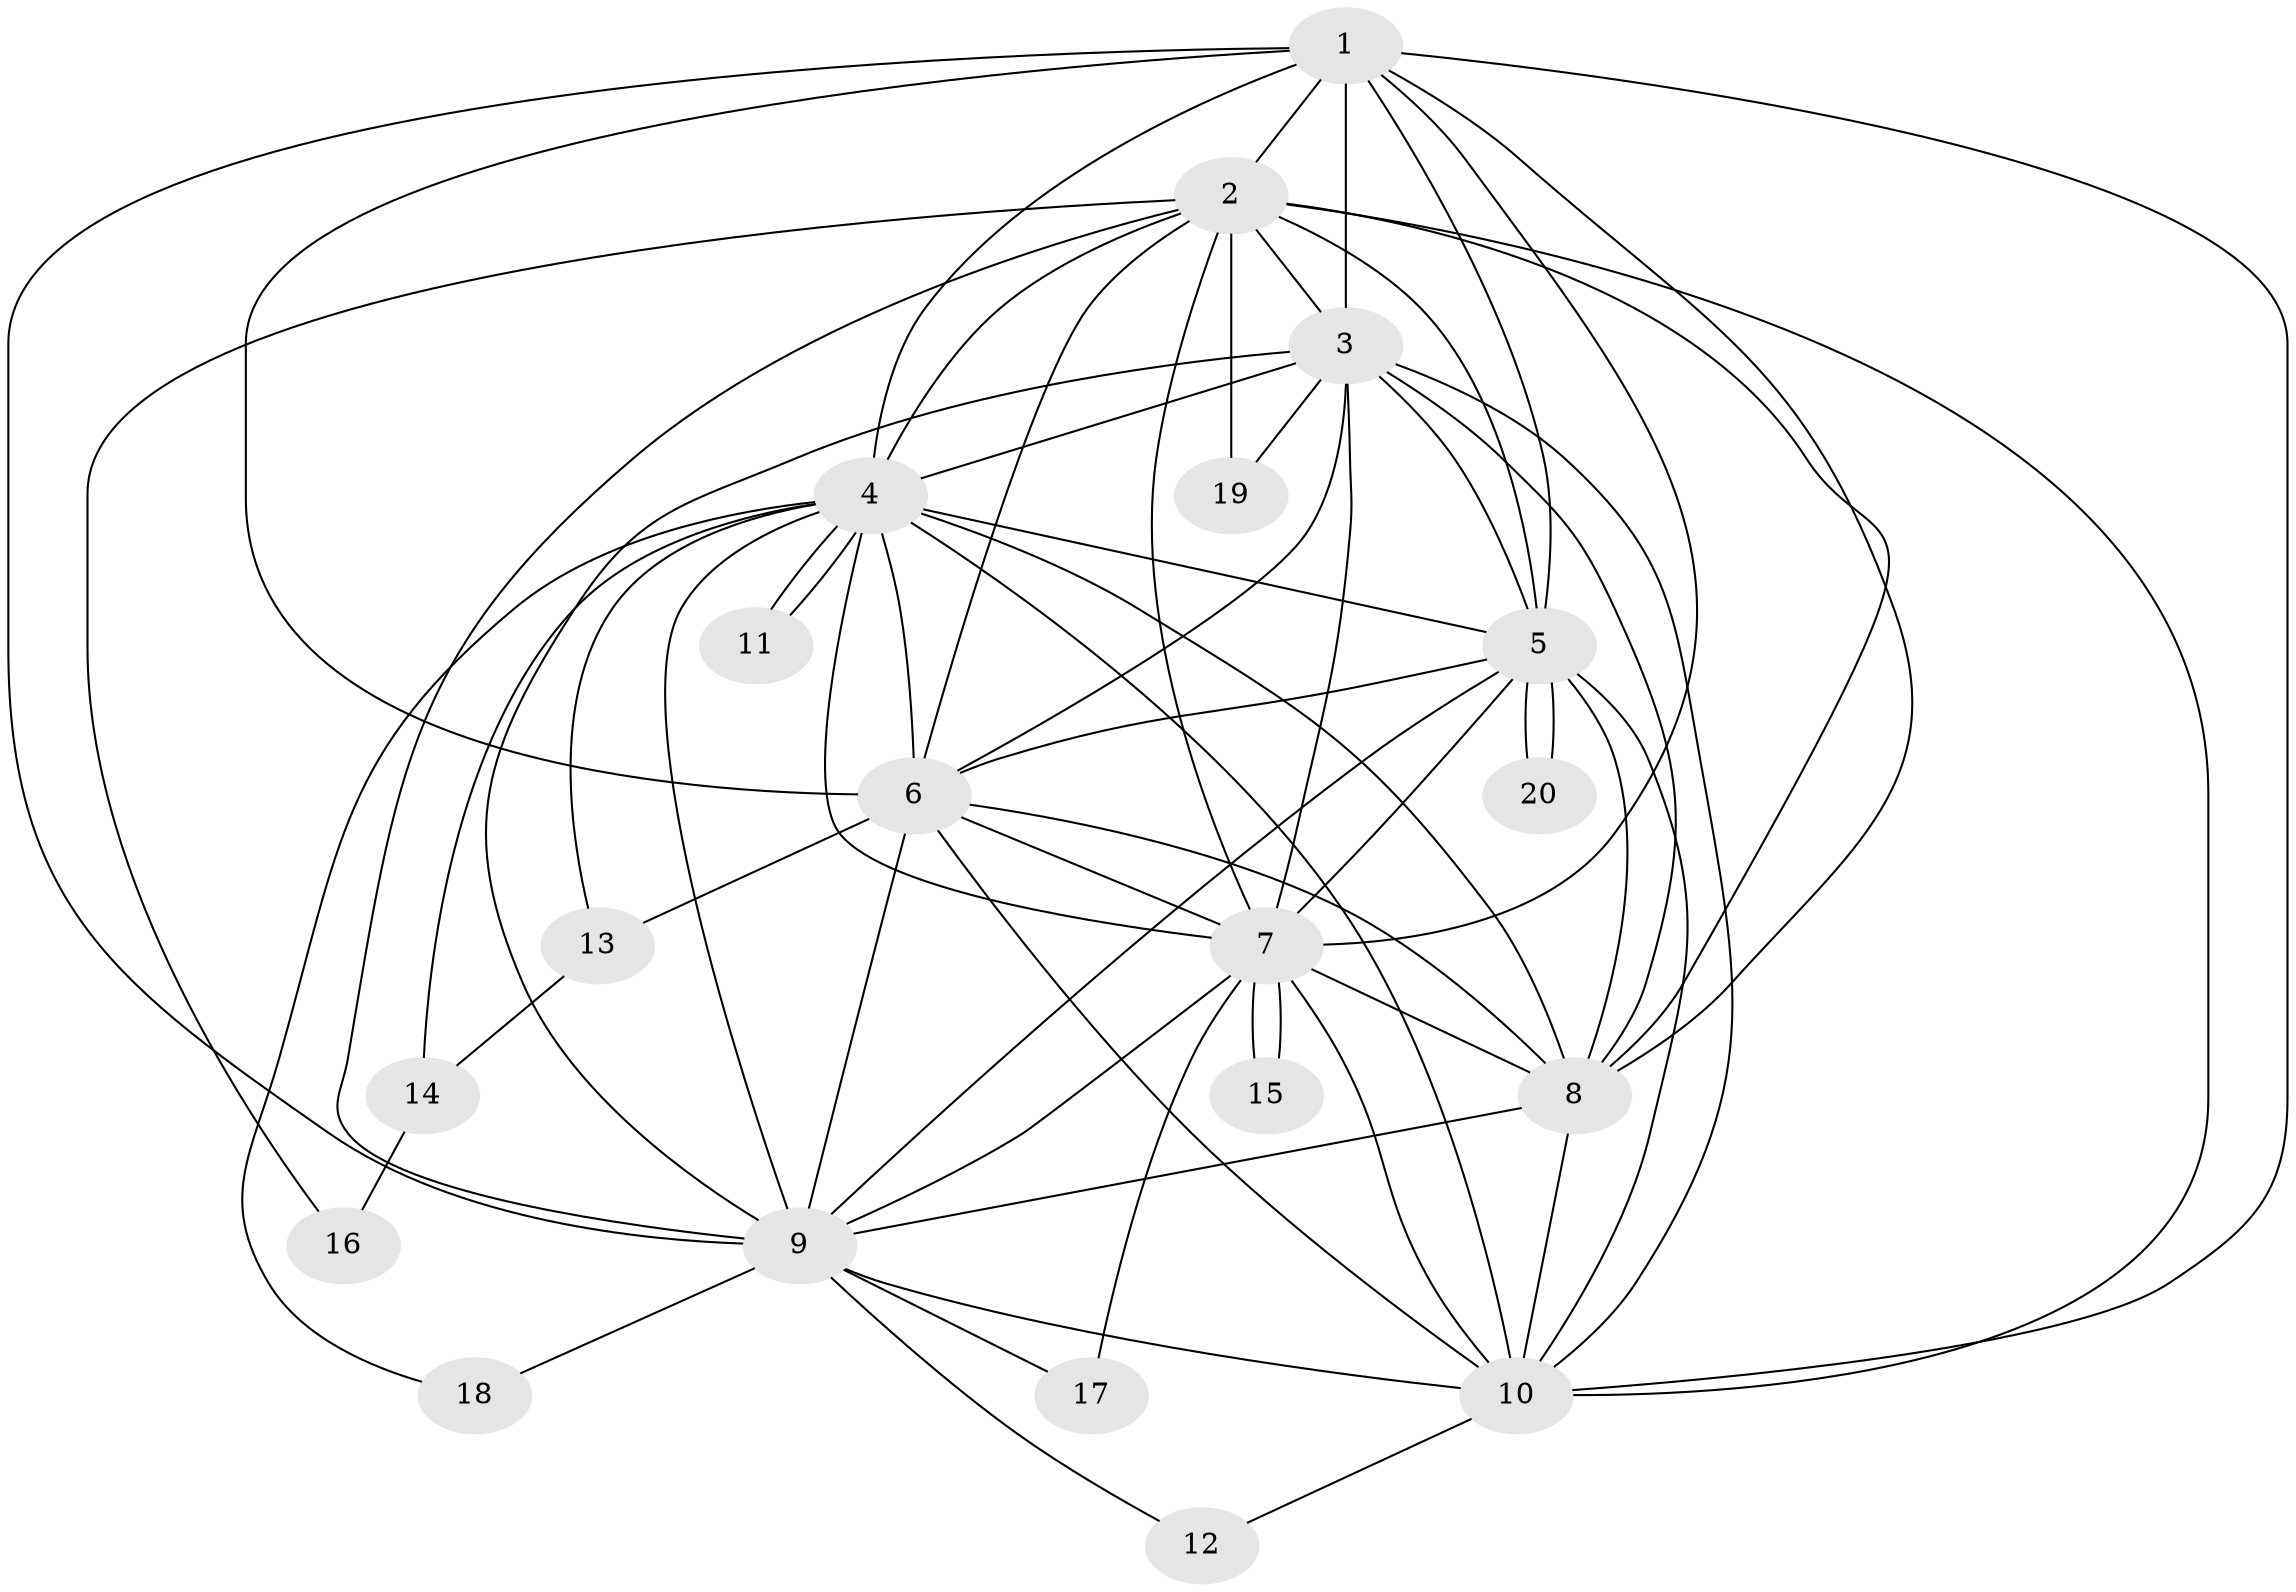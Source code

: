 // Generated by graph-tools (version 1.1) at 2025/46/02/15/25 05:46:28]
// undirected, 20 vertices, 65 edges
graph export_dot {
graph [start="1"]
  node [color=gray90,style=filled];
  1;
  2;
  3;
  4;
  5;
  6;
  7;
  8;
  9;
  10;
  11;
  12;
  13;
  14;
  15;
  16;
  17;
  18;
  19;
  20;
  1 -- 2;
  1 -- 3;
  1 -- 4;
  1 -- 5;
  1 -- 6;
  1 -- 7;
  1 -- 8;
  1 -- 9;
  1 -- 10;
  2 -- 3;
  2 -- 4;
  2 -- 5;
  2 -- 6;
  2 -- 7;
  2 -- 8;
  2 -- 9;
  2 -- 10;
  2 -- 16;
  2 -- 19;
  3 -- 4;
  3 -- 5;
  3 -- 6;
  3 -- 7;
  3 -- 8;
  3 -- 9;
  3 -- 10;
  3 -- 19;
  4 -- 5;
  4 -- 6;
  4 -- 7;
  4 -- 8;
  4 -- 9;
  4 -- 10;
  4 -- 11;
  4 -- 11;
  4 -- 13;
  4 -- 14;
  4 -- 18;
  5 -- 6;
  5 -- 7;
  5 -- 8;
  5 -- 9;
  5 -- 10;
  5 -- 20;
  5 -- 20;
  6 -- 7;
  6 -- 8;
  6 -- 9;
  6 -- 10;
  6 -- 13;
  7 -- 8;
  7 -- 9;
  7 -- 10;
  7 -- 15;
  7 -- 15;
  7 -- 17;
  8 -- 9;
  8 -- 10;
  9 -- 10;
  9 -- 12;
  9 -- 17;
  9 -- 18;
  10 -- 12;
  13 -- 14;
  14 -- 16;
}
